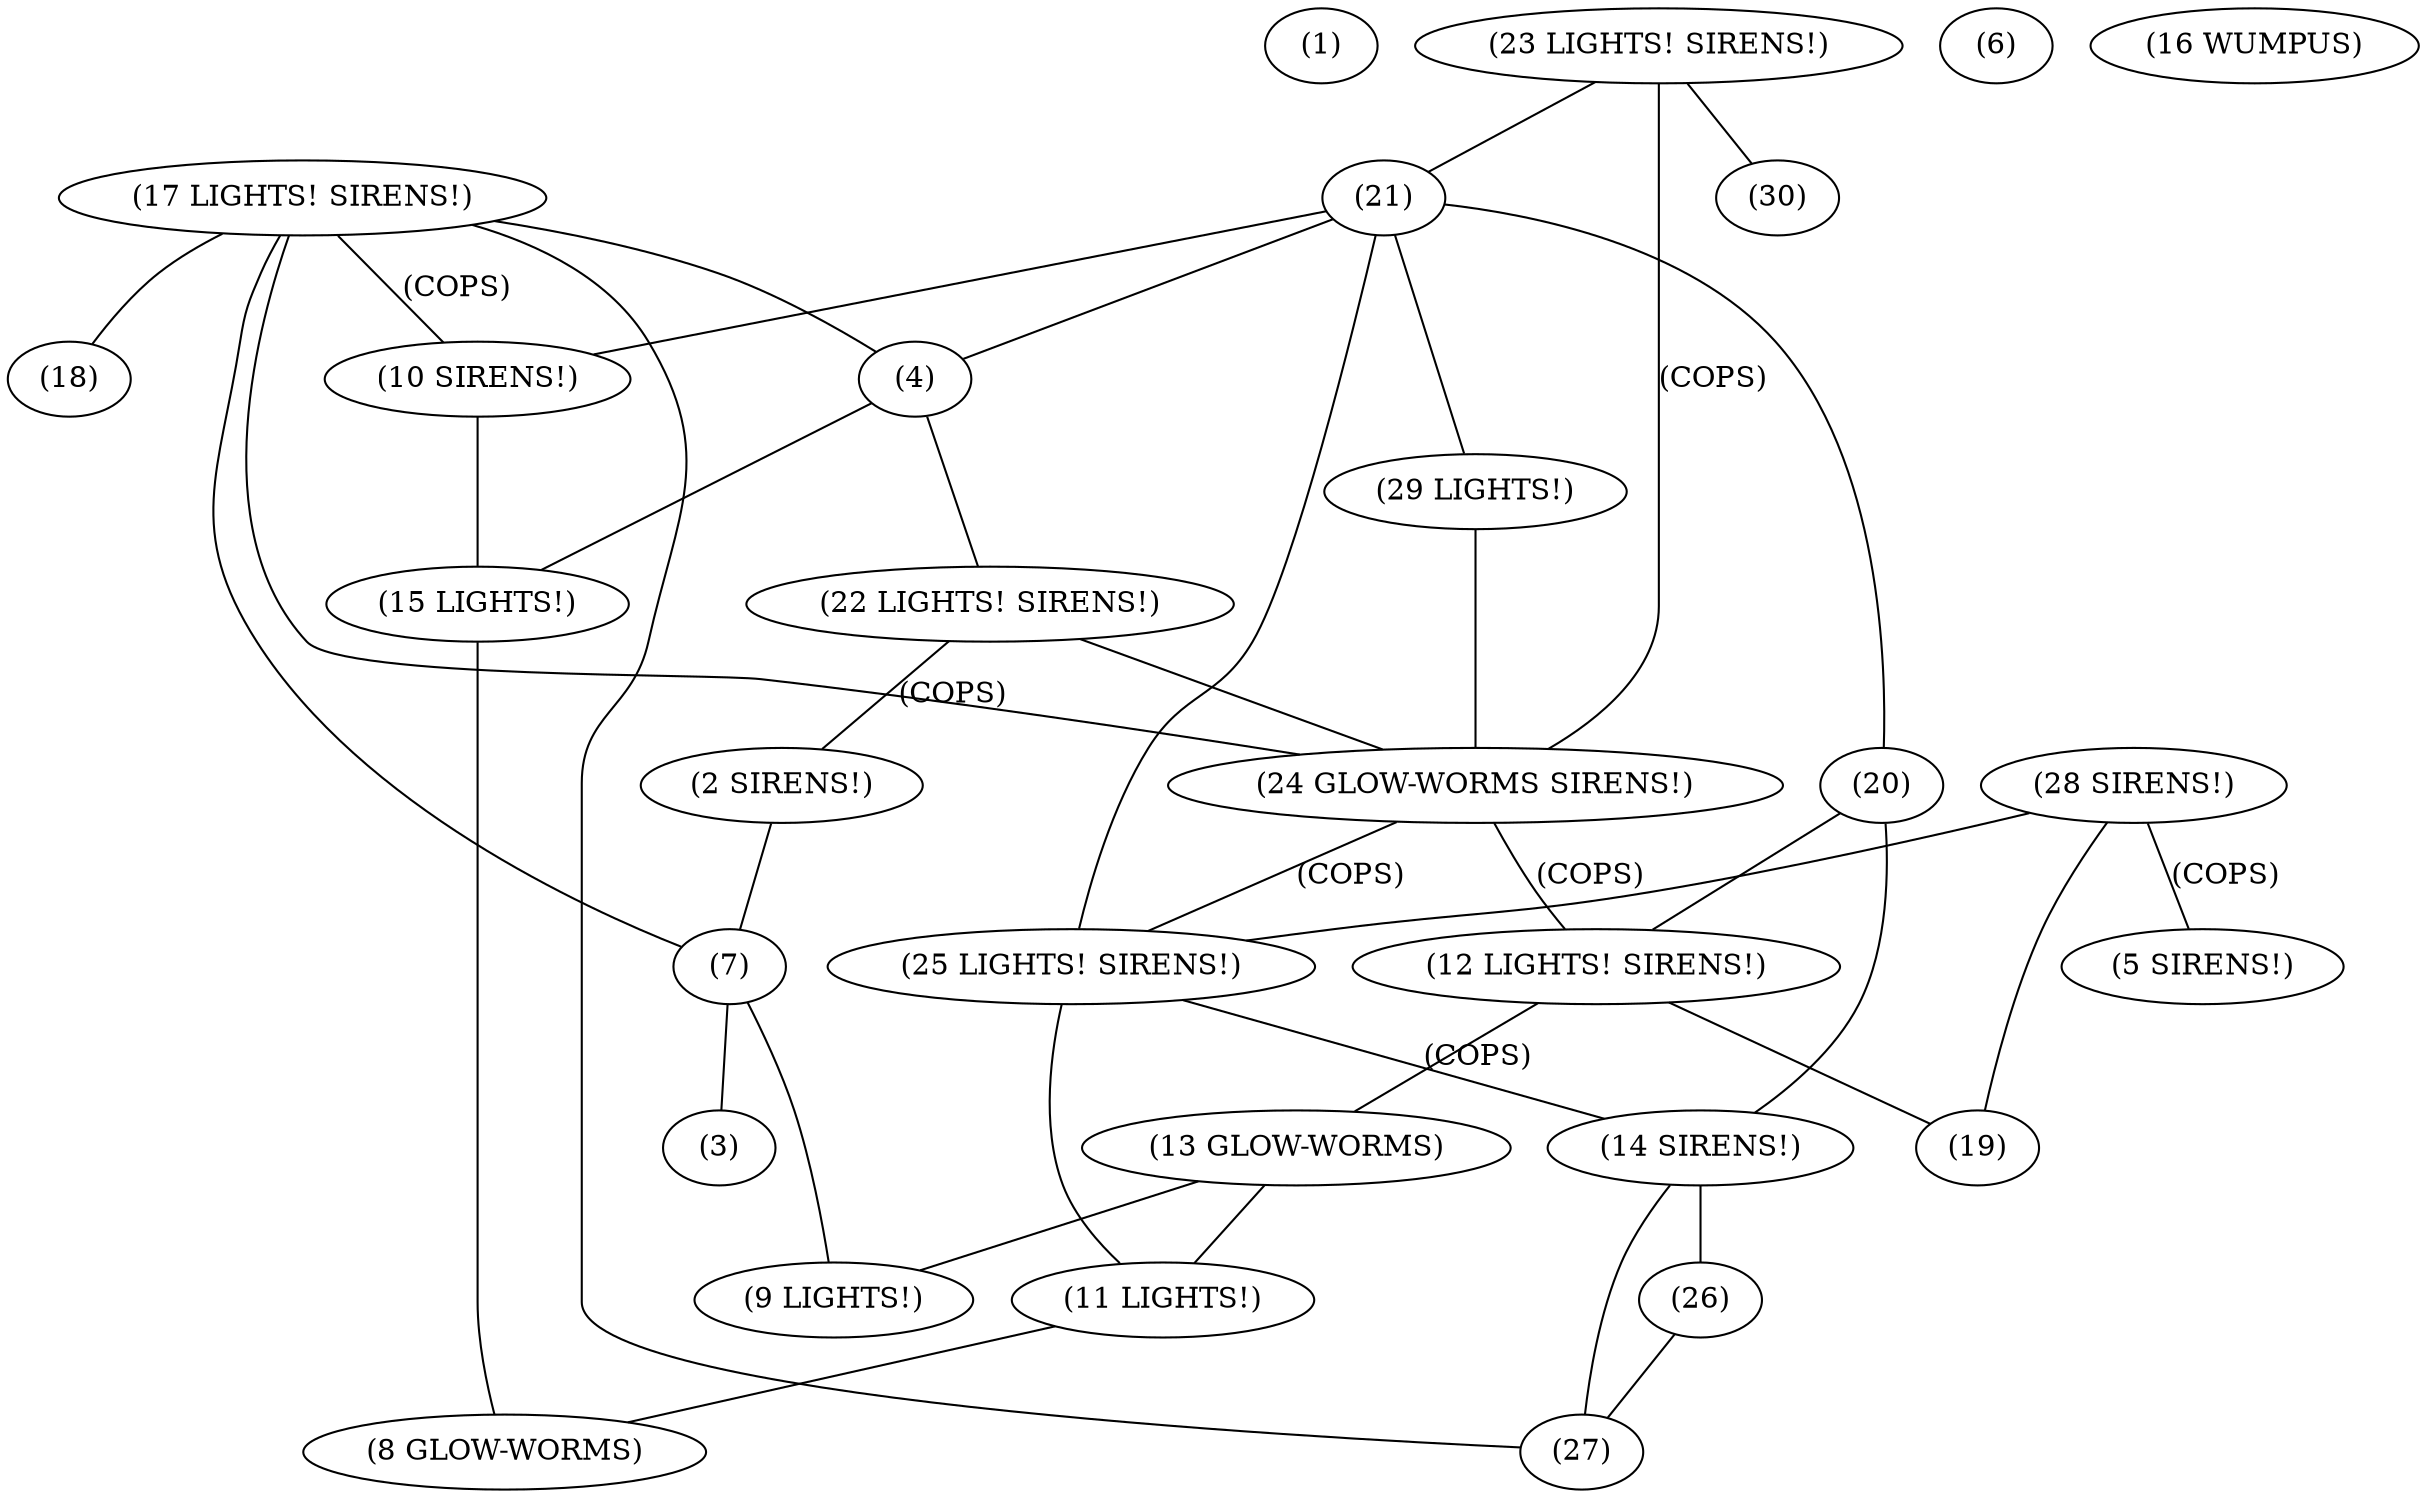 graph{
1[label="(1)"];
2[label="(2 SIRENS!)"];
3[label="(3)"];
4[label="(4)"];
5[label="(5 SIRENS!)"];
6[label="(6)"];
7[label="(7)"];
8[label="(8 GLOW-WORMS)"];
9[label="(9 LIGHTS!)"];
10[label="(10 SIRENS!)"];
11[label="(11 LIGHTS!)"];
12[label="(12 LIGHTS! SIRENS!)"];
13[label="(13 GLOW-WORMS)"];
14[label="(14 SIRENS!)"];
15[label="(15 LIGHTS!)"];
16[label="(16 WUMPUS)"];
17[label="(17 LIGHTS! SIRENS!)"];
18[label="(18)"];
19[label="(19)"];
20[label="(20)"];
21[label="(21)"];
22[label="(22 LIGHTS! SIRENS!)"];
23[label="(23 LIGHTS! SIRENS!)"];
24[label="(24 GLOW-WORMS SIRENS!)"];
25[label="(25 LIGHTS! SIRENS!)"];
26[label="(26)"];
27[label="(27)"];
28[label="(28 SIRENS!)"];
29[label="(29 LIGHTS!)"];
30[label="(30)"];
15--8[label=""];
11--8[label=""];
7--9[label=""];
7--3[label=""];
2--7[label=""];
26--27[label=""];
13--11[label=""];
13--9[label=""];
14--27[label=""];
14--26[label=""];
25--11[label=""];
25--14[label="(COPS)"];
28--5[label="(COPS)"];
28--25[label=""];
28--19[label=""];
12--13[label=""];
12--19[label=""];
20--14[label=""];
20--12[label=""];
10--15[label=""];
24--25[label="(COPS)"];
24--12[label="(COPS)"];
29--24[label=""];
22--2[label="(COPS)"];
22--24[label=""];
4--15[label=""];
4--22[label=""];
17--27[label=""];
17--7[label=""];
17--24[label=""];
17--4[label=""];
17--10[label="(COPS)"];
17--18[label=""];
21--29[label=""];
21--25[label=""];
21--20[label=""];
21--10[label=""];
21--4[label=""];
23--30[label=""];
23--24[label="(COPS)"];
23--21[label=""];}